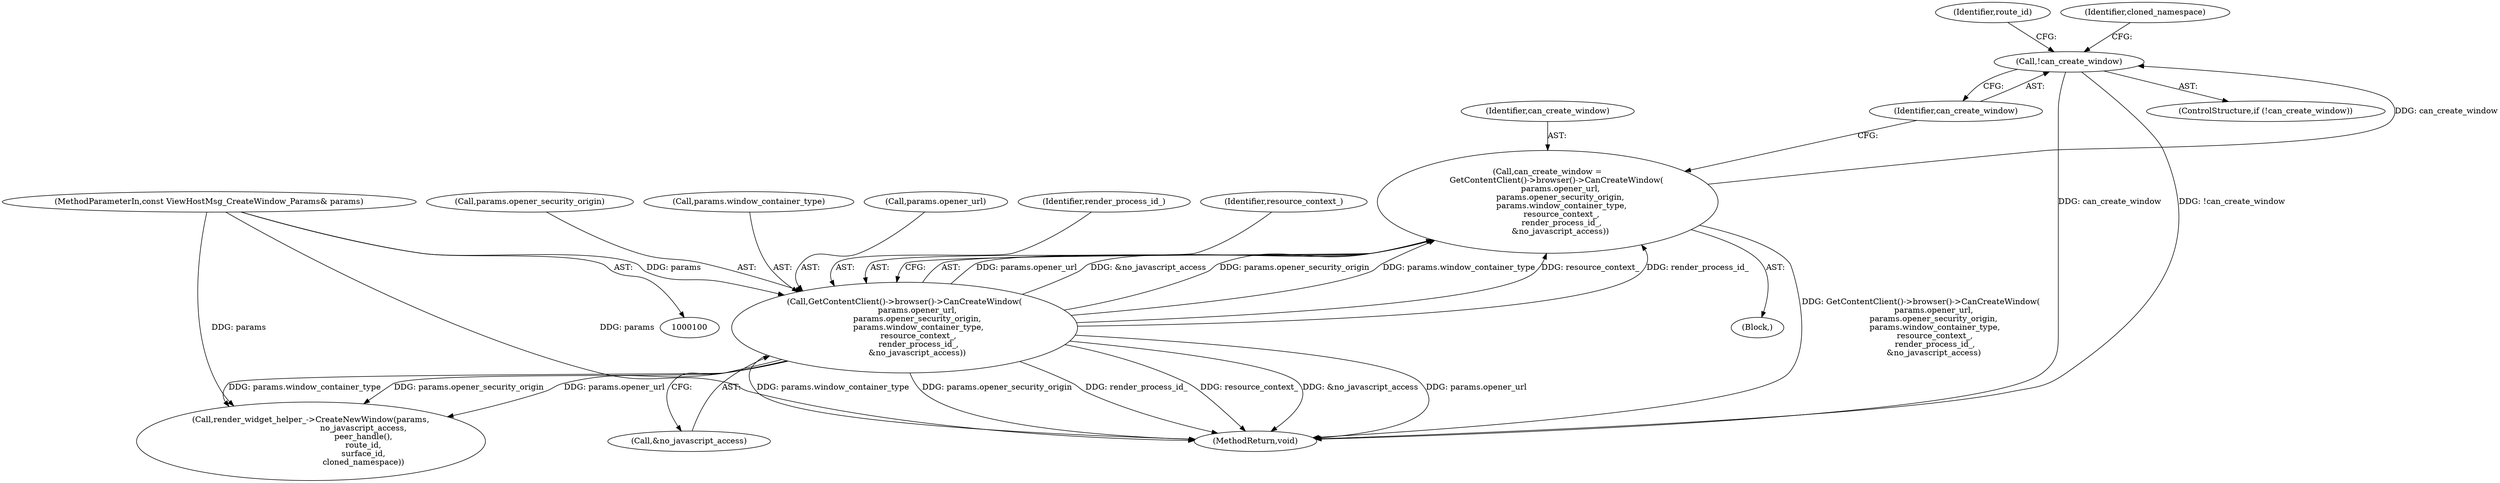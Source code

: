 digraph "0_Chrome_7f48b71cb22bb2fc9fcec2013e9eaff55381a43d@API" {
"1000125" [label="(Call,!can_create_window)"];
"1000108" [label="(Call,can_create_window =\n       GetContentClient()->browser()->CanCreateWindow(\n          params.opener_url,\n          params.opener_security_origin,\n           params.window_container_type,\n           resource_context_,\n           render_process_id_,\n          &no_javascript_access))"];
"1000110" [label="(Call,GetContentClient()->browser()->CanCreateWindow(\n          params.opener_url,\n          params.opener_security_origin,\n           params.window_container_type,\n           resource_context_,\n           render_process_id_,\n          &no_javascript_access))"];
"1000101" [label="(MethodParameterIn,const ViewHostMsg_CreateWindow_Params& params)"];
"1000114" [label="(Call,params.opener_security_origin)"];
"1000101" [label="(MethodParameterIn,const ViewHostMsg_CreateWindow_Params& params)"];
"1000146" [label="(Call,render_widget_helper_->CreateNewWindow(params,\n                                         no_javascript_access,\n                                         peer_handle(),\n                                         route_id,\n                                         surface_id,\n                                         cloned_namespace))"];
"1000130" [label="(Identifier,route_id)"];
"1000122" [label="(Call,&no_javascript_access)"];
"1000117" [label="(Call,params.window_container_type)"];
"1000105" [label="(Block,)"];
"1000126" [label="(Identifier,can_create_window)"];
"1000153" [label="(MethodReturn,void)"];
"1000110" [label="(Call,GetContentClient()->browser()->CanCreateWindow(\n          params.opener_url,\n          params.opener_security_origin,\n           params.window_container_type,\n           resource_context_,\n           render_process_id_,\n          &no_javascript_access))"];
"1000111" [label="(Call,params.opener_url)"];
"1000108" [label="(Call,can_create_window =\n       GetContentClient()->browser()->CanCreateWindow(\n          params.opener_url,\n          params.opener_security_origin,\n           params.window_container_type,\n           resource_context_,\n           render_process_id_,\n          &no_javascript_access))"];
"1000125" [label="(Call,!can_create_window)"];
"1000109" [label="(Identifier,can_create_window)"];
"1000121" [label="(Identifier,render_process_id_)"];
"1000139" [label="(Identifier,cloned_namespace)"];
"1000124" [label="(ControlStructure,if (!can_create_window))"];
"1000120" [label="(Identifier,resource_context_)"];
"1000125" -> "1000124"  [label="AST: "];
"1000125" -> "1000126"  [label="CFG: "];
"1000126" -> "1000125"  [label="AST: "];
"1000130" -> "1000125"  [label="CFG: "];
"1000139" -> "1000125"  [label="CFG: "];
"1000125" -> "1000153"  [label="DDG: can_create_window"];
"1000125" -> "1000153"  [label="DDG: !can_create_window"];
"1000108" -> "1000125"  [label="DDG: can_create_window"];
"1000108" -> "1000105"  [label="AST: "];
"1000108" -> "1000110"  [label="CFG: "];
"1000109" -> "1000108"  [label="AST: "];
"1000110" -> "1000108"  [label="AST: "];
"1000126" -> "1000108"  [label="CFG: "];
"1000108" -> "1000153"  [label="DDG: GetContentClient()->browser()->CanCreateWindow(\n          params.opener_url,\n          params.opener_security_origin,\n           params.window_container_type,\n           resource_context_,\n           render_process_id_,\n          &no_javascript_access)"];
"1000110" -> "1000108"  [label="DDG: params.opener_url"];
"1000110" -> "1000108"  [label="DDG: &no_javascript_access"];
"1000110" -> "1000108"  [label="DDG: params.opener_security_origin"];
"1000110" -> "1000108"  [label="DDG: params.window_container_type"];
"1000110" -> "1000108"  [label="DDG: resource_context_"];
"1000110" -> "1000108"  [label="DDG: render_process_id_"];
"1000110" -> "1000122"  [label="CFG: "];
"1000111" -> "1000110"  [label="AST: "];
"1000114" -> "1000110"  [label="AST: "];
"1000117" -> "1000110"  [label="AST: "];
"1000120" -> "1000110"  [label="AST: "];
"1000121" -> "1000110"  [label="AST: "];
"1000122" -> "1000110"  [label="AST: "];
"1000110" -> "1000153"  [label="DDG: params.window_container_type"];
"1000110" -> "1000153"  [label="DDG: params.opener_security_origin"];
"1000110" -> "1000153"  [label="DDG: render_process_id_"];
"1000110" -> "1000153"  [label="DDG: resource_context_"];
"1000110" -> "1000153"  [label="DDG: &no_javascript_access"];
"1000110" -> "1000153"  [label="DDG: params.opener_url"];
"1000101" -> "1000110"  [label="DDG: params"];
"1000110" -> "1000146"  [label="DDG: params.window_container_type"];
"1000110" -> "1000146"  [label="DDG: params.opener_security_origin"];
"1000110" -> "1000146"  [label="DDG: params.opener_url"];
"1000101" -> "1000100"  [label="AST: "];
"1000101" -> "1000153"  [label="DDG: params"];
"1000101" -> "1000146"  [label="DDG: params"];
}
